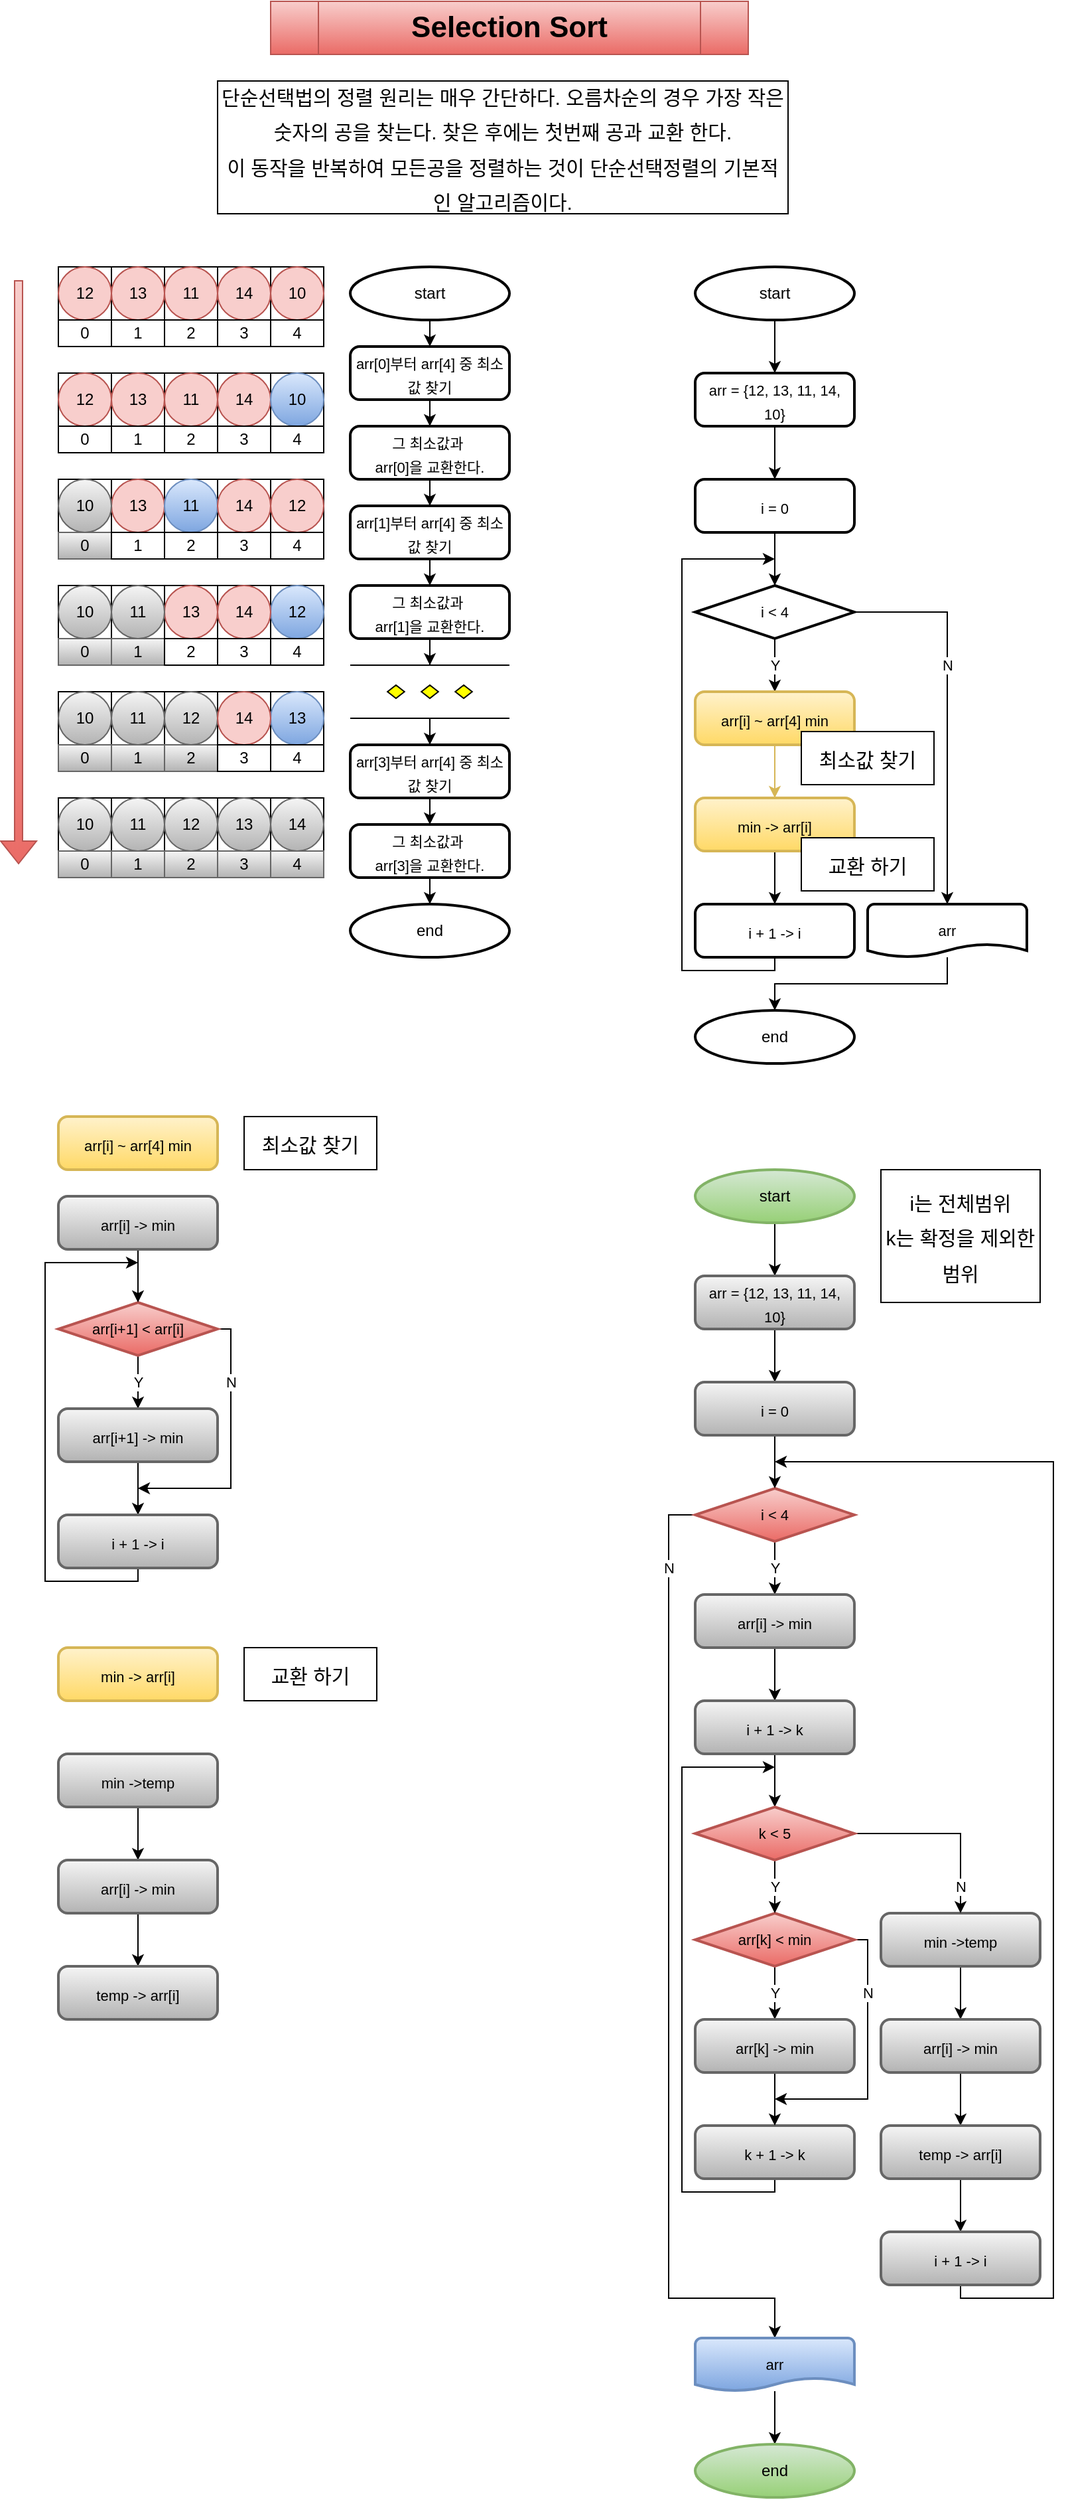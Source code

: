 <mxfile version="19.0.3" type="device"><diagram id="5dK4pqV3hrpkD6wa9sEh" name="Page-1"><mxGraphModel dx="2027" dy="1168" grid="1" gridSize="10" guides="1" tooltips="1" connect="1" arrows="1" fold="1" page="1" pageScale="1" pageWidth="850" pageHeight="1100" math="0" shadow="0"><root><mxCell id="0"/><mxCell id="1" parent="0"/><mxCell id="GIY2GeNThGHO_FAsVLrY-114" style="edgeStyle=orthogonalEdgeStyle;rounded=0;orthogonalLoop=1;jettySize=auto;html=1;entryX=0.5;entryY=0;entryDx=0;entryDy=0;fontSize=11;" edge="1" parent="1" source="GIY2GeNThGHO_FAsVLrY-1" target="GIY2GeNThGHO_FAsVLrY-98"><mxGeometry relative="1" as="geometry"/></mxCell><mxCell id="GIY2GeNThGHO_FAsVLrY-1" value="start" style="strokeWidth=2;html=1;shape=mxgraph.flowchart.start_1;whiteSpace=wrap;" vertex="1" parent="1"><mxGeometry x="300" y="240" width="120" height="40" as="geometry"/></mxCell><mxCell id="GIY2GeNThGHO_FAsVLrY-2" value="" style="rounded=0;whiteSpace=wrap;html=1;" vertex="1" parent="1"><mxGeometry x="80" y="240" width="40" height="40" as="geometry"/></mxCell><mxCell id="GIY2GeNThGHO_FAsVLrY-3" value="" style="rounded=0;whiteSpace=wrap;html=1;" vertex="1" parent="1"><mxGeometry x="120" y="240" width="40" height="40" as="geometry"/></mxCell><mxCell id="GIY2GeNThGHO_FAsVLrY-4" value="" style="rounded=0;whiteSpace=wrap;html=1;" vertex="1" parent="1"><mxGeometry x="160" y="240" width="40" height="40" as="geometry"/></mxCell><mxCell id="GIY2GeNThGHO_FAsVLrY-5" value="" style="rounded=0;whiteSpace=wrap;html=1;" vertex="1" parent="1"><mxGeometry x="200" y="240" width="40" height="40" as="geometry"/></mxCell><mxCell id="GIY2GeNThGHO_FAsVLrY-6" value="" style="rounded=0;whiteSpace=wrap;html=1;" vertex="1" parent="1"><mxGeometry x="240" y="240" width="40" height="40" as="geometry"/></mxCell><mxCell id="GIY2GeNThGHO_FAsVLrY-7" value="12" style="ellipse;whiteSpace=wrap;html=1;aspect=fixed;fillColor=#f8cecc;strokeColor=#b85450;" vertex="1" parent="1"><mxGeometry x="80" y="240" width="40" height="40" as="geometry"/></mxCell><mxCell id="GIY2GeNThGHO_FAsVLrY-8" value="13" style="ellipse;whiteSpace=wrap;html=1;aspect=fixed;fillColor=#f8cecc;strokeColor=#b85450;" vertex="1" parent="1"><mxGeometry x="120" y="240" width="40" height="40" as="geometry"/></mxCell><mxCell id="GIY2GeNThGHO_FAsVLrY-9" value="11" style="ellipse;whiteSpace=wrap;html=1;aspect=fixed;fillColor=#f8cecc;strokeColor=#b85450;" vertex="1" parent="1"><mxGeometry x="160" y="240" width="40" height="40" as="geometry"/></mxCell><mxCell id="GIY2GeNThGHO_FAsVLrY-10" value="14" style="ellipse;whiteSpace=wrap;html=1;aspect=fixed;fillColor=#f8cecc;strokeColor=#b85450;" vertex="1" parent="1"><mxGeometry x="200" y="240" width="40" height="40" as="geometry"/></mxCell><mxCell id="GIY2GeNThGHO_FAsVLrY-11" value="10" style="ellipse;whiteSpace=wrap;html=1;aspect=fixed;fillColor=#f8cecc;strokeColor=#b85450;" vertex="1" parent="1"><mxGeometry x="240" y="240" width="40" height="40" as="geometry"/></mxCell><mxCell id="GIY2GeNThGHO_FAsVLrY-12" value="0" style="rounded=0;whiteSpace=wrap;html=1;" vertex="1" parent="1"><mxGeometry x="80" y="280" width="40" height="20" as="geometry"/></mxCell><mxCell id="GIY2GeNThGHO_FAsVLrY-13" value="1" style="rounded=0;whiteSpace=wrap;html=1;" vertex="1" parent="1"><mxGeometry x="120" y="280" width="40" height="20" as="geometry"/></mxCell><mxCell id="GIY2GeNThGHO_FAsVLrY-14" value="2" style="rounded=0;whiteSpace=wrap;html=1;" vertex="1" parent="1"><mxGeometry x="160" y="280" width="40" height="20" as="geometry"/></mxCell><mxCell id="GIY2GeNThGHO_FAsVLrY-15" value="3" style="rounded=0;whiteSpace=wrap;html=1;" vertex="1" parent="1"><mxGeometry x="200" y="280" width="40" height="20" as="geometry"/></mxCell><mxCell id="GIY2GeNThGHO_FAsVLrY-16" value="4" style="rounded=0;whiteSpace=wrap;html=1;" vertex="1" parent="1"><mxGeometry x="240" y="280" width="40" height="20" as="geometry"/></mxCell><mxCell id="GIY2GeNThGHO_FAsVLrY-17" value="Selection Sort" style="shape=process;whiteSpace=wrap;html=1;backgroundOutline=1;fillColor=#f8cecc;gradientColor=#ea6b66;strokeColor=#b85450;fontSize=22;fontStyle=1" vertex="1" parent="1"><mxGeometry x="240" y="40" width="360" height="40" as="geometry"/></mxCell><mxCell id="GIY2GeNThGHO_FAsVLrY-18" value="&lt;font style=&quot;font-size: 15px;&quot;&gt;단순선택법의 정렬 원리는 매우 간단하다. 오름차순의 경우 가장 작은숫자의 공을 찾는다. 찾은 후에는 첫번째 공과 교환 한다.&lt;br&gt;이 동작을 반복하여 모든공을 정렬하는 것이 단순선택정렬의 기본적인 알고리즘이다.&lt;br&gt;&lt;/font&gt;" style="rounded=0;whiteSpace=wrap;html=1;fontSize=22;" vertex="1" parent="1"><mxGeometry x="200" y="100" width="430" height="100" as="geometry"/></mxCell><mxCell id="GIY2GeNThGHO_FAsVLrY-19" value="" style="rounded=0;whiteSpace=wrap;html=1;" vertex="1" parent="1"><mxGeometry x="80" y="320" width="40" height="40" as="geometry"/></mxCell><mxCell id="GIY2GeNThGHO_FAsVLrY-20" value="" style="rounded=0;whiteSpace=wrap;html=1;" vertex="1" parent="1"><mxGeometry x="120" y="320" width="40" height="40" as="geometry"/></mxCell><mxCell id="GIY2GeNThGHO_FAsVLrY-21" value="" style="rounded=0;whiteSpace=wrap;html=1;" vertex="1" parent="1"><mxGeometry x="160" y="320" width="40" height="40" as="geometry"/></mxCell><mxCell id="GIY2GeNThGHO_FAsVLrY-22" value="" style="rounded=0;whiteSpace=wrap;html=1;" vertex="1" parent="1"><mxGeometry x="200" y="320" width="40" height="40" as="geometry"/></mxCell><mxCell id="GIY2GeNThGHO_FAsVLrY-23" value="" style="rounded=0;whiteSpace=wrap;html=1;" vertex="1" parent="1"><mxGeometry x="240" y="320" width="40" height="40" as="geometry"/></mxCell><mxCell id="GIY2GeNThGHO_FAsVLrY-24" value="12" style="ellipse;whiteSpace=wrap;html=1;aspect=fixed;fillColor=#f8cecc;strokeColor=#b85450;" vertex="1" parent="1"><mxGeometry x="80" y="320" width="40" height="40" as="geometry"/></mxCell><mxCell id="GIY2GeNThGHO_FAsVLrY-25" value="13" style="ellipse;whiteSpace=wrap;html=1;aspect=fixed;fillColor=#f8cecc;strokeColor=#b85450;" vertex="1" parent="1"><mxGeometry x="120" y="320" width="40" height="40" as="geometry"/></mxCell><mxCell id="GIY2GeNThGHO_FAsVLrY-26" value="11" style="ellipse;whiteSpace=wrap;html=1;aspect=fixed;fillColor=#f8cecc;strokeColor=#b85450;" vertex="1" parent="1"><mxGeometry x="160" y="320" width="40" height="40" as="geometry"/></mxCell><mxCell id="GIY2GeNThGHO_FAsVLrY-27" value="14" style="ellipse;whiteSpace=wrap;html=1;aspect=fixed;fillColor=#f8cecc;strokeColor=#b85450;" vertex="1" parent="1"><mxGeometry x="200" y="320" width="40" height="40" as="geometry"/></mxCell><mxCell id="GIY2GeNThGHO_FAsVLrY-28" value="10" style="ellipse;whiteSpace=wrap;html=1;aspect=fixed;fillColor=#dae8fc;strokeColor=#6c8ebf;gradientColor=#7ea6e0;" vertex="1" parent="1"><mxGeometry x="240" y="320" width="40" height="40" as="geometry"/></mxCell><mxCell id="GIY2GeNThGHO_FAsVLrY-29" value="0" style="rounded=0;whiteSpace=wrap;html=1;" vertex="1" parent="1"><mxGeometry x="80" y="360" width="40" height="20" as="geometry"/></mxCell><mxCell id="GIY2GeNThGHO_FAsVLrY-30" value="1" style="rounded=0;whiteSpace=wrap;html=1;" vertex="1" parent="1"><mxGeometry x="120" y="360" width="40" height="20" as="geometry"/></mxCell><mxCell id="GIY2GeNThGHO_FAsVLrY-31" value="2" style="rounded=0;whiteSpace=wrap;html=1;" vertex="1" parent="1"><mxGeometry x="160" y="360" width="40" height="20" as="geometry"/></mxCell><mxCell id="GIY2GeNThGHO_FAsVLrY-32" value="3" style="rounded=0;whiteSpace=wrap;html=1;" vertex="1" parent="1"><mxGeometry x="200" y="360" width="40" height="20" as="geometry"/></mxCell><mxCell id="GIY2GeNThGHO_FAsVLrY-33" value="4" style="rounded=0;whiteSpace=wrap;html=1;" vertex="1" parent="1"><mxGeometry x="240" y="360" width="40" height="20" as="geometry"/></mxCell><mxCell id="GIY2GeNThGHO_FAsVLrY-34" value="" style="rounded=0;whiteSpace=wrap;html=1;" vertex="1" parent="1"><mxGeometry x="80" y="400" width="40" height="40" as="geometry"/></mxCell><mxCell id="GIY2GeNThGHO_FAsVLrY-35" value="" style="rounded=0;whiteSpace=wrap;html=1;" vertex="1" parent="1"><mxGeometry x="120" y="400" width="40" height="40" as="geometry"/></mxCell><mxCell id="GIY2GeNThGHO_FAsVLrY-36" value="" style="rounded=0;whiteSpace=wrap;html=1;" vertex="1" parent="1"><mxGeometry x="160" y="400" width="40" height="40" as="geometry"/></mxCell><mxCell id="GIY2GeNThGHO_FAsVLrY-37" value="" style="rounded=0;whiteSpace=wrap;html=1;" vertex="1" parent="1"><mxGeometry x="200" y="400" width="40" height="40" as="geometry"/></mxCell><mxCell id="GIY2GeNThGHO_FAsVLrY-38" value="" style="rounded=0;whiteSpace=wrap;html=1;" vertex="1" parent="1"><mxGeometry x="240" y="400" width="40" height="40" as="geometry"/></mxCell><mxCell id="GIY2GeNThGHO_FAsVLrY-39" value="12" style="ellipse;whiteSpace=wrap;html=1;aspect=fixed;fillColor=#f8cecc;strokeColor=#b85450;" vertex="1" parent="1"><mxGeometry x="240" y="400" width="40" height="40" as="geometry"/></mxCell><mxCell id="GIY2GeNThGHO_FAsVLrY-40" value="13" style="ellipse;whiteSpace=wrap;html=1;aspect=fixed;fillColor=#f8cecc;strokeColor=#b85450;" vertex="1" parent="1"><mxGeometry x="120" y="400" width="40" height="40" as="geometry"/></mxCell><mxCell id="GIY2GeNThGHO_FAsVLrY-41" value="11" style="ellipse;whiteSpace=wrap;html=1;aspect=fixed;fillColor=#dae8fc;strokeColor=#6c8ebf;gradientColor=#7ea6e0;" vertex="1" parent="1"><mxGeometry x="160" y="400" width="40" height="40" as="geometry"/></mxCell><mxCell id="GIY2GeNThGHO_FAsVLrY-42" value="14" style="ellipse;whiteSpace=wrap;html=1;aspect=fixed;fillColor=#f8cecc;strokeColor=#b85450;" vertex="1" parent="1"><mxGeometry x="200" y="400" width="40" height="40" as="geometry"/></mxCell><mxCell id="GIY2GeNThGHO_FAsVLrY-43" value="10" style="ellipse;whiteSpace=wrap;html=1;aspect=fixed;fillColor=#f5f5f5;strokeColor=#666666;gradientColor=#b3b3b3;" vertex="1" parent="1"><mxGeometry x="80" y="400" width="40" height="40" as="geometry"/></mxCell><mxCell id="GIY2GeNThGHO_FAsVLrY-44" value="0" style="rounded=0;whiteSpace=wrap;html=1;fillColor=#f5f5f5;gradientColor=#b3b3b3;strokeColor=#666666;" vertex="1" parent="1"><mxGeometry x="80" y="440" width="40" height="20" as="geometry"/></mxCell><mxCell id="GIY2GeNThGHO_FAsVLrY-45" value="1" style="rounded=0;whiteSpace=wrap;html=1;" vertex="1" parent="1"><mxGeometry x="120" y="440" width="40" height="20" as="geometry"/></mxCell><mxCell id="GIY2GeNThGHO_FAsVLrY-46" value="2" style="rounded=0;whiteSpace=wrap;html=1;" vertex="1" parent="1"><mxGeometry x="160" y="440" width="40" height="20" as="geometry"/></mxCell><mxCell id="GIY2GeNThGHO_FAsVLrY-47" value="3" style="rounded=0;whiteSpace=wrap;html=1;" vertex="1" parent="1"><mxGeometry x="200" y="440" width="40" height="20" as="geometry"/></mxCell><mxCell id="GIY2GeNThGHO_FAsVLrY-48" value="4" style="rounded=0;whiteSpace=wrap;html=1;" vertex="1" parent="1"><mxGeometry x="240" y="440" width="40" height="20" as="geometry"/></mxCell><mxCell id="GIY2GeNThGHO_FAsVLrY-49" value="" style="rounded=0;whiteSpace=wrap;html=1;" vertex="1" parent="1"><mxGeometry x="80" y="480" width="40" height="40" as="geometry"/></mxCell><mxCell id="GIY2GeNThGHO_FAsVLrY-50" value="" style="rounded=0;whiteSpace=wrap;html=1;" vertex="1" parent="1"><mxGeometry x="120" y="480" width="40" height="40" as="geometry"/></mxCell><mxCell id="GIY2GeNThGHO_FAsVLrY-51" value="" style="rounded=0;whiteSpace=wrap;html=1;" vertex="1" parent="1"><mxGeometry x="160" y="480" width="40" height="40" as="geometry"/></mxCell><mxCell id="GIY2GeNThGHO_FAsVLrY-52" value="" style="rounded=0;whiteSpace=wrap;html=1;" vertex="1" parent="1"><mxGeometry x="200" y="480" width="40" height="40" as="geometry"/></mxCell><mxCell id="GIY2GeNThGHO_FAsVLrY-53" value="" style="rounded=0;whiteSpace=wrap;html=1;" vertex="1" parent="1"><mxGeometry x="240" y="480" width="40" height="40" as="geometry"/></mxCell><mxCell id="GIY2GeNThGHO_FAsVLrY-54" value="12" style="ellipse;whiteSpace=wrap;html=1;aspect=fixed;fillColor=#dae8fc;strokeColor=#6c8ebf;gradientColor=#7ea6e0;" vertex="1" parent="1"><mxGeometry x="240" y="480" width="40" height="40" as="geometry"/></mxCell><mxCell id="GIY2GeNThGHO_FAsVLrY-55" value="13" style="ellipse;whiteSpace=wrap;html=1;aspect=fixed;fillColor=#f8cecc;strokeColor=#b85450;" vertex="1" parent="1"><mxGeometry x="160" y="480" width="40" height="40" as="geometry"/></mxCell><mxCell id="GIY2GeNThGHO_FAsVLrY-56" value="11" style="ellipse;whiteSpace=wrap;html=1;aspect=fixed;fillColor=#f5f5f5;strokeColor=#666666;gradientColor=#b3b3b3;" vertex="1" parent="1"><mxGeometry x="120" y="480" width="40" height="40" as="geometry"/></mxCell><mxCell id="GIY2GeNThGHO_FAsVLrY-57" value="14" style="ellipse;whiteSpace=wrap;html=1;aspect=fixed;fillColor=#f8cecc;strokeColor=#b85450;" vertex="1" parent="1"><mxGeometry x="200" y="480" width="40" height="40" as="geometry"/></mxCell><mxCell id="GIY2GeNThGHO_FAsVLrY-58" value="10" style="ellipse;whiteSpace=wrap;html=1;aspect=fixed;fillColor=#f5f5f5;strokeColor=#666666;gradientColor=#b3b3b3;" vertex="1" parent="1"><mxGeometry x="80" y="480" width="40" height="40" as="geometry"/></mxCell><mxCell id="GIY2GeNThGHO_FAsVLrY-59" value="0" style="rounded=0;whiteSpace=wrap;html=1;fillColor=#f5f5f5;gradientColor=#b3b3b3;strokeColor=#666666;" vertex="1" parent="1"><mxGeometry x="80" y="520" width="40" height="20" as="geometry"/></mxCell><mxCell id="GIY2GeNThGHO_FAsVLrY-60" value="1" style="rounded=0;whiteSpace=wrap;html=1;fillColor=#f5f5f5;gradientColor=#b3b3b3;strokeColor=#666666;" vertex="1" parent="1"><mxGeometry x="120" y="520" width="40" height="20" as="geometry"/></mxCell><mxCell id="GIY2GeNThGHO_FAsVLrY-61" value="2" style="rounded=0;whiteSpace=wrap;html=1;" vertex="1" parent="1"><mxGeometry x="160" y="520" width="40" height="20" as="geometry"/></mxCell><mxCell id="GIY2GeNThGHO_FAsVLrY-62" value="3" style="rounded=0;whiteSpace=wrap;html=1;" vertex="1" parent="1"><mxGeometry x="200" y="520" width="40" height="20" as="geometry"/></mxCell><mxCell id="GIY2GeNThGHO_FAsVLrY-63" value="4" style="rounded=0;whiteSpace=wrap;html=1;" vertex="1" parent="1"><mxGeometry x="240" y="520" width="40" height="20" as="geometry"/></mxCell><mxCell id="GIY2GeNThGHO_FAsVLrY-64" value="" style="rounded=0;whiteSpace=wrap;html=1;" vertex="1" parent="1"><mxGeometry x="80" y="560" width="40" height="40" as="geometry"/></mxCell><mxCell id="GIY2GeNThGHO_FAsVLrY-65" value="" style="rounded=0;whiteSpace=wrap;html=1;" vertex="1" parent="1"><mxGeometry x="120" y="560" width="40" height="40" as="geometry"/></mxCell><mxCell id="GIY2GeNThGHO_FAsVLrY-66" value="" style="rounded=0;whiteSpace=wrap;html=1;" vertex="1" parent="1"><mxGeometry x="160" y="560" width="40" height="40" as="geometry"/></mxCell><mxCell id="GIY2GeNThGHO_FAsVLrY-67" value="" style="rounded=0;whiteSpace=wrap;html=1;" vertex="1" parent="1"><mxGeometry x="200" y="560" width="40" height="40" as="geometry"/></mxCell><mxCell id="GIY2GeNThGHO_FAsVLrY-68" value="" style="rounded=0;whiteSpace=wrap;html=1;" vertex="1" parent="1"><mxGeometry x="240" y="560" width="40" height="40" as="geometry"/></mxCell><mxCell id="GIY2GeNThGHO_FAsVLrY-69" value="12" style="ellipse;whiteSpace=wrap;html=1;aspect=fixed;fillColor=#f5f5f5;strokeColor=#666666;gradientColor=#b3b3b3;" vertex="1" parent="1"><mxGeometry x="160" y="560" width="40" height="40" as="geometry"/></mxCell><mxCell id="GIY2GeNThGHO_FAsVLrY-70" value="13" style="ellipse;whiteSpace=wrap;html=1;aspect=fixed;fillColor=#dae8fc;strokeColor=#6c8ebf;gradientColor=#7ea6e0;" vertex="1" parent="1"><mxGeometry x="240" y="560" width="40" height="40" as="geometry"/></mxCell><mxCell id="GIY2GeNThGHO_FAsVLrY-71" value="11" style="ellipse;whiteSpace=wrap;html=1;aspect=fixed;fillColor=#f5f5f5;strokeColor=#666666;gradientColor=#b3b3b3;" vertex="1" parent="1"><mxGeometry x="120" y="560" width="40" height="40" as="geometry"/></mxCell><mxCell id="GIY2GeNThGHO_FAsVLrY-72" value="14" style="ellipse;whiteSpace=wrap;html=1;aspect=fixed;fillColor=#f8cecc;strokeColor=#b85450;" vertex="1" parent="1"><mxGeometry x="200" y="560" width="40" height="40" as="geometry"/></mxCell><mxCell id="GIY2GeNThGHO_FAsVLrY-73" value="10" style="ellipse;whiteSpace=wrap;html=1;aspect=fixed;fillColor=#f5f5f5;strokeColor=#666666;gradientColor=#b3b3b3;" vertex="1" parent="1"><mxGeometry x="80" y="560" width="40" height="40" as="geometry"/></mxCell><mxCell id="GIY2GeNThGHO_FAsVLrY-74" value="0" style="rounded=0;whiteSpace=wrap;html=1;fillColor=#f5f5f5;gradientColor=#b3b3b3;strokeColor=#666666;" vertex="1" parent="1"><mxGeometry x="80" y="600" width="40" height="20" as="geometry"/></mxCell><mxCell id="GIY2GeNThGHO_FAsVLrY-75" value="1" style="rounded=0;whiteSpace=wrap;html=1;fillColor=#f5f5f5;gradientColor=#b3b3b3;strokeColor=#666666;" vertex="1" parent="1"><mxGeometry x="120" y="600" width="40" height="20" as="geometry"/></mxCell><mxCell id="GIY2GeNThGHO_FAsVLrY-76" value="2" style="rounded=0;whiteSpace=wrap;html=1;fillColor=#f5f5f5;gradientColor=#b3b3b3;strokeColor=#666666;" vertex="1" parent="1"><mxGeometry x="160" y="600" width="40" height="20" as="geometry"/></mxCell><mxCell id="GIY2GeNThGHO_FAsVLrY-77" value="3" style="rounded=0;whiteSpace=wrap;html=1;" vertex="1" parent="1"><mxGeometry x="200" y="600" width="40" height="20" as="geometry"/></mxCell><mxCell id="GIY2GeNThGHO_FAsVLrY-78" value="4" style="rounded=0;whiteSpace=wrap;html=1;" vertex="1" parent="1"><mxGeometry x="240" y="600" width="40" height="20" as="geometry"/></mxCell><mxCell id="GIY2GeNThGHO_FAsVLrY-79" value="" style="rounded=0;whiteSpace=wrap;html=1;" vertex="1" parent="1"><mxGeometry x="80" y="640" width="40" height="40" as="geometry"/></mxCell><mxCell id="GIY2GeNThGHO_FAsVLrY-80" value="" style="rounded=0;whiteSpace=wrap;html=1;" vertex="1" parent="1"><mxGeometry x="120" y="640" width="40" height="40" as="geometry"/></mxCell><mxCell id="GIY2GeNThGHO_FAsVLrY-81" value="" style="rounded=0;whiteSpace=wrap;html=1;" vertex="1" parent="1"><mxGeometry x="160" y="640" width="40" height="40" as="geometry"/></mxCell><mxCell id="GIY2GeNThGHO_FAsVLrY-82" value="" style="rounded=0;whiteSpace=wrap;html=1;" vertex="1" parent="1"><mxGeometry x="200" y="640" width="40" height="40" as="geometry"/></mxCell><mxCell id="GIY2GeNThGHO_FAsVLrY-83" value="" style="rounded=0;whiteSpace=wrap;html=1;" vertex="1" parent="1"><mxGeometry x="240" y="640" width="40" height="40" as="geometry"/></mxCell><mxCell id="GIY2GeNThGHO_FAsVLrY-84" value="12" style="ellipse;whiteSpace=wrap;html=1;aspect=fixed;fillColor=#f5f5f5;strokeColor=#666666;gradientColor=#b3b3b3;" vertex="1" parent="1"><mxGeometry x="160" y="640" width="40" height="40" as="geometry"/></mxCell><mxCell id="GIY2GeNThGHO_FAsVLrY-85" value="13" style="ellipse;whiteSpace=wrap;html=1;aspect=fixed;fillColor=#f5f5f5;strokeColor=#666666;gradientColor=#b3b3b3;" vertex="1" parent="1"><mxGeometry x="200" y="640" width="40" height="40" as="geometry"/></mxCell><mxCell id="GIY2GeNThGHO_FAsVLrY-86" value="11" style="ellipse;whiteSpace=wrap;html=1;aspect=fixed;fillColor=#f5f5f5;strokeColor=#666666;gradientColor=#b3b3b3;" vertex="1" parent="1"><mxGeometry x="120" y="640" width="40" height="40" as="geometry"/></mxCell><mxCell id="GIY2GeNThGHO_FAsVLrY-87" value="14" style="ellipse;whiteSpace=wrap;html=1;aspect=fixed;fillColor=#f5f5f5;strokeColor=#666666;gradientColor=#b3b3b3;" vertex="1" parent="1"><mxGeometry x="240" y="640" width="40" height="40" as="geometry"/></mxCell><mxCell id="GIY2GeNThGHO_FAsVLrY-88" value="10" style="ellipse;whiteSpace=wrap;html=1;aspect=fixed;fillColor=#f5f5f5;strokeColor=#666666;gradientColor=#b3b3b3;" vertex="1" parent="1"><mxGeometry x="80" y="640" width="40" height="40" as="geometry"/></mxCell><mxCell id="GIY2GeNThGHO_FAsVLrY-89" value="0" style="rounded=0;whiteSpace=wrap;html=1;fillColor=#f5f5f5;gradientColor=#b3b3b3;strokeColor=#666666;" vertex="1" parent="1"><mxGeometry x="80" y="680" width="40" height="20" as="geometry"/></mxCell><mxCell id="GIY2GeNThGHO_FAsVLrY-90" value="1" style="rounded=0;whiteSpace=wrap;html=1;fillColor=#f5f5f5;gradientColor=#b3b3b3;strokeColor=#666666;" vertex="1" parent="1"><mxGeometry x="120" y="680" width="40" height="20" as="geometry"/></mxCell><mxCell id="GIY2GeNThGHO_FAsVLrY-91" value="2" style="rounded=0;whiteSpace=wrap;html=1;fillColor=#f5f5f5;gradientColor=#b3b3b3;strokeColor=#666666;" vertex="1" parent="1"><mxGeometry x="160" y="680" width="40" height="20" as="geometry"/></mxCell><mxCell id="GIY2GeNThGHO_FAsVLrY-92" value="3" style="rounded=0;whiteSpace=wrap;html=1;fillColor=#f5f5f5;gradientColor=#b3b3b3;strokeColor=#666666;" vertex="1" parent="1"><mxGeometry x="200" y="680" width="40" height="20" as="geometry"/></mxCell><mxCell id="GIY2GeNThGHO_FAsVLrY-93" value="4" style="rounded=0;whiteSpace=wrap;html=1;fillColor=#f5f5f5;gradientColor=#b3b3b3;strokeColor=#666666;" vertex="1" parent="1"><mxGeometry x="240" y="680" width="40" height="20" as="geometry"/></mxCell><mxCell id="GIY2GeNThGHO_FAsVLrY-95" value="" style="shape=flexArrow;endArrow=classic;html=1;rounded=0;fontSize=15;width=6;endSize=5.33;fillColor=#f8cecc;gradientColor=#ea6b66;strokeColor=#b85450;" edge="1" parent="1"><mxGeometry width="50" height="50" relative="1" as="geometry"><mxPoint x="50" y="250" as="sourcePoint"/><mxPoint x="50" y="690" as="targetPoint"/></mxGeometry></mxCell><mxCell id="GIY2GeNThGHO_FAsVLrY-104" style="edgeStyle=orthogonalEdgeStyle;rounded=0;orthogonalLoop=1;jettySize=auto;html=1;fontSize=11;" edge="1" parent="1" source="GIY2GeNThGHO_FAsVLrY-98" target="GIY2GeNThGHO_FAsVLrY-99"><mxGeometry relative="1" as="geometry"/></mxCell><mxCell id="GIY2GeNThGHO_FAsVLrY-98" value="&lt;font style=&quot;font-size: 11px;&quot;&gt;arr[0]부터 arr[4] 중 최소값 찾기&lt;/font&gt;" style="rounded=1;whiteSpace=wrap;html=1;absoluteArcSize=1;arcSize=14;strokeWidth=2;fontSize=15;" vertex="1" parent="1"><mxGeometry x="300" y="300" width="120" height="40" as="geometry"/></mxCell><mxCell id="GIY2GeNThGHO_FAsVLrY-105" style="edgeStyle=orthogonalEdgeStyle;rounded=0;orthogonalLoop=1;jettySize=auto;html=1;entryX=0.5;entryY=0;entryDx=0;entryDy=0;fontSize=11;" edge="1" parent="1" source="GIY2GeNThGHO_FAsVLrY-99" target="GIY2GeNThGHO_FAsVLrY-101"><mxGeometry relative="1" as="geometry"/></mxCell><mxCell id="GIY2GeNThGHO_FAsVLrY-99" value="&lt;font style=&quot;font-size: 11px;&quot;&gt;그 최소값과&amp;nbsp;&lt;br&gt;arr[0]을 교환한다.&lt;br&gt;&lt;/font&gt;" style="rounded=1;whiteSpace=wrap;html=1;absoluteArcSize=1;arcSize=14;strokeWidth=2;fontSize=15;" vertex="1" parent="1"><mxGeometry x="300" y="360" width="120" height="40" as="geometry"/></mxCell><mxCell id="GIY2GeNThGHO_FAsVLrY-106" style="edgeStyle=orthogonalEdgeStyle;rounded=0;orthogonalLoop=1;jettySize=auto;html=1;entryX=0.5;entryY=0;entryDx=0;entryDy=0;fontSize=11;" edge="1" parent="1" source="GIY2GeNThGHO_FAsVLrY-101" target="GIY2GeNThGHO_FAsVLrY-102"><mxGeometry relative="1" as="geometry"/></mxCell><mxCell id="GIY2GeNThGHO_FAsVLrY-101" value="&lt;font style=&quot;font-size: 11px;&quot;&gt;arr[1]부터 arr[4] 중 최소값 찾기&lt;/font&gt;" style="rounded=1;whiteSpace=wrap;html=1;absoluteArcSize=1;arcSize=14;strokeWidth=2;fontSize=15;" vertex="1" parent="1"><mxGeometry x="300" y="420" width="120" height="40" as="geometry"/></mxCell><mxCell id="GIY2GeNThGHO_FAsVLrY-107" style="edgeStyle=orthogonalEdgeStyle;rounded=0;orthogonalLoop=1;jettySize=auto;html=1;entryX=0.5;entryY=0;entryDx=0;entryDy=0;entryPerimeter=0;fontSize=11;" edge="1" parent="1" source="GIY2GeNThGHO_FAsVLrY-102" target="GIY2GeNThGHO_FAsVLrY-103"><mxGeometry relative="1" as="geometry"/></mxCell><mxCell id="GIY2GeNThGHO_FAsVLrY-102" value="&lt;font style=&quot;font-size: 11px;&quot;&gt;그 최소값과&amp;nbsp;&lt;br&gt;arr[1]을 교환한다.&lt;br&gt;&lt;/font&gt;" style="rounded=1;whiteSpace=wrap;html=1;absoluteArcSize=1;arcSize=14;strokeWidth=2;fontSize=15;" vertex="1" parent="1"><mxGeometry x="300" y="480" width="120" height="40" as="geometry"/></mxCell><mxCell id="GIY2GeNThGHO_FAsVLrY-112" style="edgeStyle=orthogonalEdgeStyle;rounded=0;orthogonalLoop=1;jettySize=auto;html=1;fontSize=11;" edge="1" parent="1" source="GIY2GeNThGHO_FAsVLrY-103" target="GIY2GeNThGHO_FAsVLrY-111"><mxGeometry relative="1" as="geometry"/></mxCell><mxCell id="GIY2GeNThGHO_FAsVLrY-103" value="" style="verticalLabelPosition=bottom;verticalAlign=top;html=1;shape=mxgraph.flowchart.parallel_mode;pointerEvents=1;fontSize=11;" vertex="1" parent="1"><mxGeometry x="300" y="540" width="120" height="40" as="geometry"/></mxCell><mxCell id="GIY2GeNThGHO_FAsVLrY-118" style="edgeStyle=orthogonalEdgeStyle;rounded=0;orthogonalLoop=1;jettySize=auto;html=1;entryX=0.5;entryY=0;entryDx=0;entryDy=0;entryPerimeter=0;fontSize=11;" edge="1" parent="1" source="GIY2GeNThGHO_FAsVLrY-110" target="GIY2GeNThGHO_FAsVLrY-116"><mxGeometry relative="1" as="geometry"/></mxCell><mxCell id="GIY2GeNThGHO_FAsVLrY-110" value="&lt;font style=&quot;font-size: 11px;&quot;&gt;그 최소값과&amp;nbsp;&lt;br&gt;arr[3]을 교환한다.&lt;br&gt;&lt;/font&gt;" style="rounded=1;whiteSpace=wrap;html=1;absoluteArcSize=1;arcSize=14;strokeWidth=2;fontSize=15;" vertex="1" parent="1"><mxGeometry x="300" y="660" width="120" height="40" as="geometry"/></mxCell><mxCell id="GIY2GeNThGHO_FAsVLrY-113" style="edgeStyle=orthogonalEdgeStyle;rounded=0;orthogonalLoop=1;jettySize=auto;html=1;entryX=0.5;entryY=0;entryDx=0;entryDy=0;fontSize=11;" edge="1" parent="1" source="GIY2GeNThGHO_FAsVLrY-111" target="GIY2GeNThGHO_FAsVLrY-110"><mxGeometry relative="1" as="geometry"/></mxCell><mxCell id="GIY2GeNThGHO_FAsVLrY-111" value="&lt;font style=&quot;font-size: 11px;&quot;&gt;arr[3]부터 arr[4] 중 최소값 찾기&lt;/font&gt;" style="rounded=1;whiteSpace=wrap;html=1;absoluteArcSize=1;arcSize=14;strokeWidth=2;fontSize=15;" vertex="1" parent="1"><mxGeometry x="300" y="600" width="120" height="40" as="geometry"/></mxCell><mxCell id="GIY2GeNThGHO_FAsVLrY-116" value="end" style="strokeWidth=2;html=1;shape=mxgraph.flowchart.start_1;whiteSpace=wrap;" vertex="1" parent="1"><mxGeometry x="300" y="720" width="120" height="40" as="geometry"/></mxCell><mxCell id="GIY2GeNThGHO_FAsVLrY-137" style="edgeStyle=orthogonalEdgeStyle;rounded=0;orthogonalLoop=1;jettySize=auto;html=1;entryX=0.5;entryY=0;entryDx=0;entryDy=0;fontSize=11;" edge="1" parent="1" source="GIY2GeNThGHO_FAsVLrY-119" target="GIY2GeNThGHO_FAsVLrY-120"><mxGeometry relative="1" as="geometry"/></mxCell><mxCell id="GIY2GeNThGHO_FAsVLrY-119" value="start" style="strokeWidth=2;html=1;shape=mxgraph.flowchart.start_1;whiteSpace=wrap;" vertex="1" parent="1"><mxGeometry x="560" y="240" width="120" height="40" as="geometry"/></mxCell><mxCell id="GIY2GeNThGHO_FAsVLrY-138" style="edgeStyle=orthogonalEdgeStyle;rounded=0;orthogonalLoop=1;jettySize=auto;html=1;entryX=0.5;entryY=0;entryDx=0;entryDy=0;fontSize=11;" edge="1" parent="1" source="GIY2GeNThGHO_FAsVLrY-120" target="GIY2GeNThGHO_FAsVLrY-122"><mxGeometry relative="1" as="geometry"/></mxCell><mxCell id="GIY2GeNThGHO_FAsVLrY-120" value="&lt;font style=&quot;font-size: 11px;&quot;&gt;arr = {12, 13, 11, 14, 10}&lt;/font&gt;" style="rounded=1;whiteSpace=wrap;html=1;absoluteArcSize=1;arcSize=14;strokeWidth=2;fontSize=15;" vertex="1" parent="1"><mxGeometry x="560" y="320" width="120" height="40" as="geometry"/></mxCell><mxCell id="GIY2GeNThGHO_FAsVLrY-125" value="Y" style="edgeStyle=orthogonalEdgeStyle;rounded=0;orthogonalLoop=1;jettySize=auto;html=1;entryX=0.5;entryY=0;entryDx=0;entryDy=0;fontSize=11;" edge="1" parent="1" source="GIY2GeNThGHO_FAsVLrY-121" target="GIY2GeNThGHO_FAsVLrY-123"><mxGeometry relative="1" as="geometry"/></mxCell><mxCell id="GIY2GeNThGHO_FAsVLrY-131" value="N" style="edgeStyle=orthogonalEdgeStyle;rounded=0;orthogonalLoop=1;jettySize=auto;html=1;entryX=0.5;entryY=0;entryDx=0;entryDy=0;entryPerimeter=0;fontSize=11;" edge="1" parent="1" source="GIY2GeNThGHO_FAsVLrY-121" target="GIY2GeNThGHO_FAsVLrY-130"><mxGeometry x="-0.241" relative="1" as="geometry"><Array as="points"><mxPoint x="750" y="500"/></Array><mxPoint as="offset"/></mxGeometry></mxCell><mxCell id="GIY2GeNThGHO_FAsVLrY-121" value="i &amp;lt; 4" style="strokeWidth=2;html=1;shape=mxgraph.flowchart.decision;whiteSpace=wrap;fontSize=11;" vertex="1" parent="1"><mxGeometry x="560" y="480" width="120" height="40" as="geometry"/></mxCell><mxCell id="GIY2GeNThGHO_FAsVLrY-128" style="edgeStyle=orthogonalEdgeStyle;rounded=0;orthogonalLoop=1;jettySize=auto;html=1;entryX=0.5;entryY=0;entryDx=0;entryDy=0;entryPerimeter=0;fontSize=11;" edge="1" parent="1" source="GIY2GeNThGHO_FAsVLrY-122" target="GIY2GeNThGHO_FAsVLrY-121"><mxGeometry relative="1" as="geometry"/></mxCell><mxCell id="GIY2GeNThGHO_FAsVLrY-122" value="&lt;font style=&quot;font-size: 11px;&quot;&gt;i = 0&lt;/font&gt;" style="rounded=1;whiteSpace=wrap;html=1;absoluteArcSize=1;arcSize=14;strokeWidth=2;fontSize=15;" vertex="1" parent="1"><mxGeometry x="560" y="400" width="120" height="40" as="geometry"/></mxCell><mxCell id="GIY2GeNThGHO_FAsVLrY-126" style="edgeStyle=orthogonalEdgeStyle;rounded=0;orthogonalLoop=1;jettySize=auto;html=1;entryX=0.5;entryY=0;entryDx=0;entryDy=0;fontSize=11;fillColor=#fff2cc;gradientColor=#ffd966;strokeColor=#d6b656;" edge="1" parent="1" source="GIY2GeNThGHO_FAsVLrY-123" target="GIY2GeNThGHO_FAsVLrY-124"><mxGeometry relative="1" as="geometry"/></mxCell><mxCell id="GIY2GeNThGHO_FAsVLrY-123" value="&lt;font style=&quot;font-size: 11px;&quot;&gt;arr[i] ~ arr[4] min&lt;/font&gt;" style="rounded=1;whiteSpace=wrap;html=1;absoluteArcSize=1;arcSize=14;strokeWidth=2;fontSize=15;fillColor=#fff2cc;gradientColor=#ffd966;strokeColor=#d6b656;" vertex="1" parent="1"><mxGeometry x="560" y="560" width="120" height="40" as="geometry"/></mxCell><mxCell id="GIY2GeNThGHO_FAsVLrY-133" style="edgeStyle=orthogonalEdgeStyle;rounded=0;orthogonalLoop=1;jettySize=auto;html=1;entryX=0.5;entryY=0;entryDx=0;entryDy=0;fontSize=11;" edge="1" parent="1" source="GIY2GeNThGHO_FAsVLrY-124" target="GIY2GeNThGHO_FAsVLrY-132"><mxGeometry relative="1" as="geometry"/></mxCell><mxCell id="GIY2GeNThGHO_FAsVLrY-124" value="&lt;font style=&quot;font-size: 11px;&quot;&gt;min -&amp;gt; arr[i]&lt;/font&gt;" style="rounded=1;whiteSpace=wrap;html=1;absoluteArcSize=1;arcSize=14;strokeWidth=2;fontSize=15;fillColor=#fff2cc;gradientColor=#ffd966;strokeColor=#d6b656;" vertex="1" parent="1"><mxGeometry x="560" y="640" width="120" height="40" as="geometry"/></mxCell><mxCell id="GIY2GeNThGHO_FAsVLrY-136" style="edgeStyle=orthogonalEdgeStyle;rounded=0;orthogonalLoop=1;jettySize=auto;html=1;entryX=0.5;entryY=0;entryDx=0;entryDy=0;entryPerimeter=0;fontSize=11;" edge="1" parent="1" source="GIY2GeNThGHO_FAsVLrY-130" target="GIY2GeNThGHO_FAsVLrY-135"><mxGeometry relative="1" as="geometry"><Array as="points"><mxPoint x="750" y="780"/><mxPoint x="620" y="780"/></Array></mxGeometry></mxCell><mxCell id="GIY2GeNThGHO_FAsVLrY-130" value="arr" style="strokeWidth=2;html=1;shape=mxgraph.flowchart.document2;whiteSpace=wrap;size=0.25;fontSize=11;" vertex="1" parent="1"><mxGeometry x="690" y="720" width="120" height="40" as="geometry"/></mxCell><mxCell id="GIY2GeNThGHO_FAsVLrY-134" style="edgeStyle=orthogonalEdgeStyle;rounded=0;orthogonalLoop=1;jettySize=auto;html=1;fontSize=11;exitX=0.5;exitY=1;exitDx=0;exitDy=0;" edge="1" parent="1" source="GIY2GeNThGHO_FAsVLrY-132"><mxGeometry relative="1" as="geometry"><mxPoint x="620" y="460" as="targetPoint"/><Array as="points"><mxPoint x="620" y="770"/><mxPoint x="550" y="770"/><mxPoint x="550" y="460"/></Array></mxGeometry></mxCell><mxCell id="GIY2GeNThGHO_FAsVLrY-132" value="&lt;font style=&quot;font-size: 11px;&quot;&gt;i + 1 -&amp;gt; i&lt;/font&gt;" style="rounded=1;whiteSpace=wrap;html=1;absoluteArcSize=1;arcSize=14;strokeWidth=2;fontSize=15;" vertex="1" parent="1"><mxGeometry x="560" y="720" width="120" height="40" as="geometry"/></mxCell><mxCell id="GIY2GeNThGHO_FAsVLrY-135" value="end" style="strokeWidth=2;html=1;shape=mxgraph.flowchart.start_1;whiteSpace=wrap;" vertex="1" parent="1"><mxGeometry x="560" y="800" width="120" height="40" as="geometry"/></mxCell><mxCell id="GIY2GeNThGHO_FAsVLrY-139" value="&lt;font style=&quot;font-size: 11px;&quot;&gt;arr[i] ~ arr[4] min&lt;/font&gt;" style="rounded=1;whiteSpace=wrap;html=1;absoluteArcSize=1;arcSize=14;strokeWidth=2;fontSize=15;fillColor=#fff2cc;gradientColor=#ffd966;strokeColor=#d6b656;" vertex="1" parent="1"><mxGeometry x="80" y="880" width="120" height="40" as="geometry"/></mxCell><mxCell id="GIY2GeNThGHO_FAsVLrY-140" value="&lt;font style=&quot;font-size: 15px;&quot;&gt;최소값 찾기&lt;br&gt;&lt;/font&gt;" style="rounded=0;whiteSpace=wrap;html=1;fontSize=22;" vertex="1" parent="1"><mxGeometry x="220" y="880" width="100" height="40" as="geometry"/></mxCell><mxCell id="GIY2GeNThGHO_FAsVLrY-141" value="&lt;font style=&quot;font-size: 15px;&quot;&gt;최소값 찾기&lt;br&gt;&lt;/font&gt;" style="rounded=0;whiteSpace=wrap;html=1;fontSize=22;" vertex="1" parent="1"><mxGeometry x="640" y="590" width="100" height="40" as="geometry"/></mxCell><mxCell id="GIY2GeNThGHO_FAsVLrY-148" value="Y" style="edgeStyle=orthogonalEdgeStyle;rounded=0;orthogonalLoop=1;jettySize=auto;html=1;entryX=0.5;entryY=0;entryDx=0;entryDy=0;fontSize=11;" edge="1" parent="1" source="GIY2GeNThGHO_FAsVLrY-145" target="GIY2GeNThGHO_FAsVLrY-147"><mxGeometry relative="1" as="geometry"/></mxCell><mxCell id="GIY2GeNThGHO_FAsVLrY-157" value="N" style="edgeStyle=orthogonalEdgeStyle;rounded=0;orthogonalLoop=1;jettySize=auto;html=1;fontSize=11;" edge="1" parent="1" source="GIY2GeNThGHO_FAsVLrY-145"><mxGeometry x="-0.5" relative="1" as="geometry"><mxPoint x="140" y="1160.0" as="targetPoint"/><Array as="points"><mxPoint x="210" y="1040"/><mxPoint x="210" y="1160"/></Array><mxPoint as="offset"/></mxGeometry></mxCell><mxCell id="GIY2GeNThGHO_FAsVLrY-145" value="&lt;span style=&quot;&quot;&gt;arr[i+1] &amp;lt; arr[i]&lt;/span&gt;" style="strokeWidth=2;html=1;shape=mxgraph.flowchart.decision;whiteSpace=wrap;fontSize=11;fillColor=#f8cecc;gradientColor=#ea6b66;strokeColor=#b85450;" vertex="1" parent="1"><mxGeometry x="80" y="1020" width="120" height="40" as="geometry"/></mxCell><mxCell id="GIY2GeNThGHO_FAsVLrY-152" value="" style="edgeStyle=orthogonalEdgeStyle;rounded=0;orthogonalLoop=1;jettySize=auto;html=1;fontSize=11;" edge="1" parent="1" source="GIY2GeNThGHO_FAsVLrY-147" target="GIY2GeNThGHO_FAsVLrY-151"><mxGeometry relative="1" as="geometry"/></mxCell><mxCell id="GIY2GeNThGHO_FAsVLrY-147" value="&lt;font style=&quot;font-size: 11px;&quot;&gt;arr[i+1] -&amp;gt; min&lt;/font&gt;" style="rounded=1;whiteSpace=wrap;html=1;absoluteArcSize=1;arcSize=14;strokeWidth=2;fontSize=15;fillColor=#f5f5f5;gradientColor=#b3b3b3;strokeColor=#666666;" vertex="1" parent="1"><mxGeometry x="80" y="1100" width="120" height="40" as="geometry"/></mxCell><mxCell id="GIY2GeNThGHO_FAsVLrY-156" style="edgeStyle=orthogonalEdgeStyle;rounded=0;orthogonalLoop=1;jettySize=auto;html=1;fontSize=11;" edge="1" parent="1" source="GIY2GeNThGHO_FAsVLrY-151"><mxGeometry relative="1" as="geometry"><mxPoint x="140" y="990" as="targetPoint"/><Array as="points"><mxPoint x="140" y="1230"/><mxPoint x="70" y="1230"/><mxPoint x="70" y="990"/></Array></mxGeometry></mxCell><mxCell id="GIY2GeNThGHO_FAsVLrY-151" value="&lt;font style=&quot;font-size: 11px;&quot;&gt;i + 1 -&amp;gt; i&lt;/font&gt;" style="rounded=1;whiteSpace=wrap;html=1;absoluteArcSize=1;arcSize=14;strokeWidth=2;fontSize=15;fillColor=#f5f5f5;gradientColor=#b3b3b3;strokeColor=#666666;" vertex="1" parent="1"><mxGeometry x="80" y="1180" width="120" height="40" as="geometry"/></mxCell><mxCell id="GIY2GeNThGHO_FAsVLrY-155" style="edgeStyle=orthogonalEdgeStyle;rounded=0;orthogonalLoop=1;jettySize=auto;html=1;entryX=0.5;entryY=0;entryDx=0;entryDy=0;entryPerimeter=0;fontSize=11;" edge="1" parent="1" source="GIY2GeNThGHO_FAsVLrY-154"><mxGeometry relative="1" as="geometry"><mxPoint x="140" y="1020" as="targetPoint"/></mxGeometry></mxCell><mxCell id="GIY2GeNThGHO_FAsVLrY-154" value="&lt;font style=&quot;font-size: 11px;&quot;&gt;arr[i] -&amp;gt; min&lt;/font&gt;" style="rounded=1;whiteSpace=wrap;html=1;absoluteArcSize=1;arcSize=14;strokeWidth=2;fontSize=15;fillColor=#f5f5f5;gradientColor=#b3b3b3;strokeColor=#666666;" vertex="1" parent="1"><mxGeometry x="80" y="940" width="120" height="40" as="geometry"/></mxCell><mxCell id="GIY2GeNThGHO_FAsVLrY-164" style="edgeStyle=orthogonalEdgeStyle;rounded=0;orthogonalLoop=1;jettySize=auto;html=1;entryX=0.5;entryY=0;entryDx=0;entryDy=0;fontSize=11;" edge="1" source="GIY2GeNThGHO_FAsVLrY-165" target="GIY2GeNThGHO_FAsVLrY-167" parent="1"><mxGeometry relative="1" as="geometry"/></mxCell><mxCell id="GIY2GeNThGHO_FAsVLrY-165" value="start" style="strokeWidth=2;html=1;shape=mxgraph.flowchart.start_1;whiteSpace=wrap;fillColor=#d5e8d4;gradientColor=#97d077;strokeColor=#82b366;" vertex="1" parent="1"><mxGeometry x="560" y="920" width="120" height="40" as="geometry"/></mxCell><mxCell id="GIY2GeNThGHO_FAsVLrY-166" style="edgeStyle=orthogonalEdgeStyle;rounded=0;orthogonalLoop=1;jettySize=auto;html=1;entryX=0.5;entryY=0;entryDx=0;entryDy=0;fontSize=11;" edge="1" source="GIY2GeNThGHO_FAsVLrY-167" target="GIY2GeNThGHO_FAsVLrY-172" parent="1"><mxGeometry relative="1" as="geometry"/></mxCell><mxCell id="GIY2GeNThGHO_FAsVLrY-167" value="&lt;font style=&quot;font-size: 11px;&quot;&gt;arr = {12, 13, 11, 14, 10}&lt;/font&gt;" style="rounded=1;whiteSpace=wrap;html=1;absoluteArcSize=1;arcSize=14;strokeWidth=2;fontSize=15;fillColor=#f5f5f5;gradientColor=#b3b3b3;strokeColor=#666666;" vertex="1" parent="1"><mxGeometry x="560" y="1000" width="120" height="40" as="geometry"/></mxCell><mxCell id="GIY2GeNThGHO_FAsVLrY-188" value="Y" style="edgeStyle=orthogonalEdgeStyle;rounded=0;orthogonalLoop=1;jettySize=auto;html=1;entryX=0.5;entryY=0;entryDx=0;entryDy=0;fontSize=11;" edge="1" parent="1" source="GIY2GeNThGHO_FAsVLrY-170" target="GIY2GeNThGHO_FAsVLrY-187"><mxGeometry relative="1" as="geometry"/></mxCell><mxCell id="GIY2GeNThGHO_FAsVLrY-220" value="N" style="edgeStyle=orthogonalEdgeStyle;rounded=0;orthogonalLoop=1;jettySize=auto;html=1;entryX=0.5;entryY=0;entryDx=0;entryDy=0;entryPerimeter=0;fontSize=11;" edge="1" parent="1" source="GIY2GeNThGHO_FAsVLrY-170" target="GIY2GeNThGHO_FAsVLrY-178"><mxGeometry x="-0.833" relative="1" as="geometry"><Array as="points"><mxPoint x="540" y="1180"/><mxPoint x="540" y="1770"/><mxPoint x="620" y="1770"/></Array><mxPoint as="offset"/></mxGeometry></mxCell><mxCell id="GIY2GeNThGHO_FAsVLrY-170" value="i &amp;lt; 4" style="strokeWidth=2;html=1;shape=mxgraph.flowchart.decision;whiteSpace=wrap;fontSize=11;fillColor=#f8cecc;gradientColor=#ea6b66;strokeColor=#b85450;" vertex="1" parent="1"><mxGeometry x="560" y="1160" width="120" height="40" as="geometry"/></mxCell><mxCell id="GIY2GeNThGHO_FAsVLrY-171" style="edgeStyle=orthogonalEdgeStyle;rounded=0;orthogonalLoop=1;jettySize=auto;html=1;entryX=0.5;entryY=0;entryDx=0;entryDy=0;entryPerimeter=0;fontSize=11;" edge="1" source="GIY2GeNThGHO_FAsVLrY-172" target="GIY2GeNThGHO_FAsVLrY-170" parent="1"><mxGeometry relative="1" as="geometry"/></mxCell><mxCell id="GIY2GeNThGHO_FAsVLrY-172" value="&lt;font style=&quot;font-size: 11px;&quot;&gt;i = 0&lt;/font&gt;" style="rounded=1;whiteSpace=wrap;html=1;absoluteArcSize=1;arcSize=14;strokeWidth=2;fontSize=15;fillColor=#f5f5f5;gradientColor=#b3b3b3;strokeColor=#666666;" vertex="1" parent="1"><mxGeometry x="560" y="1080" width="120" height="40" as="geometry"/></mxCell><mxCell id="GIY2GeNThGHO_FAsVLrY-221" style="edgeStyle=orthogonalEdgeStyle;rounded=0;orthogonalLoop=1;jettySize=auto;html=1;entryX=0.5;entryY=0;entryDx=0;entryDy=0;entryPerimeter=0;fontSize=11;" edge="1" parent="1" source="GIY2GeNThGHO_FAsVLrY-178" target="GIY2GeNThGHO_FAsVLrY-181"><mxGeometry relative="1" as="geometry"/></mxCell><mxCell id="GIY2GeNThGHO_FAsVLrY-178" value="arr" style="strokeWidth=2;html=1;shape=mxgraph.flowchart.document2;whiteSpace=wrap;size=0.25;fontSize=11;fillColor=#dae8fc;gradientColor=#7ea6e0;strokeColor=#6c8ebf;" vertex="1" parent="1"><mxGeometry x="560" y="1800" width="120" height="40" as="geometry"/></mxCell><mxCell id="GIY2GeNThGHO_FAsVLrY-219" style="edgeStyle=orthogonalEdgeStyle;rounded=0;orthogonalLoop=1;jettySize=auto;html=1;fontSize=11;" edge="1" parent="1" source="GIY2GeNThGHO_FAsVLrY-180"><mxGeometry relative="1" as="geometry"><mxPoint x="620" y="1370" as="targetPoint"/><Array as="points"><mxPoint x="620" y="1690"/><mxPoint x="550" y="1690"/><mxPoint x="550" y="1370"/></Array></mxGeometry></mxCell><mxCell id="GIY2GeNThGHO_FAsVLrY-180" value="&lt;font style=&quot;font-size: 11px;&quot;&gt;k + 1 -&amp;gt; k&lt;/font&gt;" style="rounded=1;whiteSpace=wrap;html=1;absoluteArcSize=1;arcSize=14;strokeWidth=2;fontSize=15;fillColor=#f5f5f5;gradientColor=#b3b3b3;strokeColor=#666666;" vertex="1" parent="1"><mxGeometry x="560" y="1640" width="120" height="40" as="geometry"/></mxCell><mxCell id="GIY2GeNThGHO_FAsVLrY-181" value="end" style="strokeWidth=2;html=1;shape=mxgraph.flowchart.start_1;whiteSpace=wrap;fillColor=#d5e8d4;gradientColor=#97d077;strokeColor=#82b366;" vertex="1" parent="1"><mxGeometry x="560" y="1880" width="120" height="40" as="geometry"/></mxCell><mxCell id="GIY2GeNThGHO_FAsVLrY-185" value="Y" style="edgeStyle=orthogonalEdgeStyle;rounded=0;orthogonalLoop=1;jettySize=auto;html=1;exitX=0.5;exitY=1;exitDx=0;exitDy=0;exitPerimeter=0;entryX=0.5;entryY=0;entryDx=0;entryDy=0;fontSize=11;" edge="1" parent="1" source="GIY2GeNThGHO_FAsVLrY-183" target="GIY2GeNThGHO_FAsVLrY-184"><mxGeometry relative="1" as="geometry"/></mxCell><mxCell id="GIY2GeNThGHO_FAsVLrY-214" value="N" style="edgeStyle=orthogonalEdgeStyle;rounded=0;orthogonalLoop=1;jettySize=auto;html=1;fontSize=11;" edge="1" parent="1" source="GIY2GeNThGHO_FAsVLrY-183"><mxGeometry x="-0.5" relative="1" as="geometry"><mxPoint x="620" y="1620" as="targetPoint"/><Array as="points"><mxPoint x="690" y="1500"/><mxPoint x="690" y="1620"/></Array><mxPoint as="offset"/></mxGeometry></mxCell><mxCell id="GIY2GeNThGHO_FAsVLrY-183" value="&lt;span style=&quot;&quot;&gt;arr[k] &amp;lt; min&lt;/span&gt;" style="strokeWidth=2;html=1;shape=mxgraph.flowchart.decision;whiteSpace=wrap;fontSize=11;fillColor=#f8cecc;gradientColor=#ea6b66;strokeColor=#b85450;" vertex="1" parent="1"><mxGeometry x="560" y="1480" width="120" height="40" as="geometry"/></mxCell><mxCell id="GIY2GeNThGHO_FAsVLrY-210" style="edgeStyle=orthogonalEdgeStyle;rounded=0;orthogonalLoop=1;jettySize=auto;html=1;exitX=0.5;exitY=1;exitDx=0;exitDy=0;entryX=0.5;entryY=0;entryDx=0;entryDy=0;fontSize=11;" edge="1" parent="1" source="GIY2GeNThGHO_FAsVLrY-184" target="GIY2GeNThGHO_FAsVLrY-180"><mxGeometry relative="1" as="geometry"/></mxCell><mxCell id="GIY2GeNThGHO_FAsVLrY-184" value="&lt;font style=&quot;font-size: 11px;&quot;&gt;arr[k] -&amp;gt; min&lt;/font&gt;" style="rounded=1;whiteSpace=wrap;html=1;absoluteArcSize=1;arcSize=14;strokeWidth=2;fontSize=15;fillColor=#f5f5f5;gradientColor=#b3b3b3;strokeColor=#666666;" vertex="1" parent="1"><mxGeometry x="560" y="1560" width="120" height="40" as="geometry"/></mxCell><mxCell id="GIY2GeNThGHO_FAsVLrY-211" style="edgeStyle=orthogonalEdgeStyle;rounded=0;orthogonalLoop=1;jettySize=auto;html=1;entryX=0.5;entryY=0;entryDx=0;entryDy=0;fontSize=11;" edge="1" parent="1" source="GIY2GeNThGHO_FAsVLrY-187" target="GIY2GeNThGHO_FAsVLrY-208"><mxGeometry relative="1" as="geometry"/></mxCell><mxCell id="GIY2GeNThGHO_FAsVLrY-187" value="&lt;font style=&quot;font-size: 11px;&quot;&gt;arr[i] -&amp;gt; min&lt;/font&gt;" style="rounded=1;whiteSpace=wrap;html=1;absoluteArcSize=1;arcSize=14;strokeWidth=2;fontSize=15;fillColor=#f5f5f5;gradientColor=#b3b3b3;strokeColor=#666666;" vertex="1" parent="1"><mxGeometry x="560" y="1240" width="120" height="40" as="geometry"/></mxCell><mxCell id="GIY2GeNThGHO_FAsVLrY-190" value="&lt;font style=&quot;font-size: 15px;&quot;&gt;교환 하기&lt;/font&gt;" style="rounded=0;whiteSpace=wrap;html=1;fontSize=22;" vertex="1" parent="1"><mxGeometry x="640" y="670" width="100" height="40" as="geometry"/></mxCell><mxCell id="GIY2GeNThGHO_FAsVLrY-191" value="&lt;font style=&quot;font-size: 11px;&quot;&gt;min -&amp;gt; arr[i]&lt;/font&gt;" style="rounded=1;whiteSpace=wrap;html=1;absoluteArcSize=1;arcSize=14;strokeWidth=2;fontSize=15;fillColor=#fff2cc;gradientColor=#ffd966;strokeColor=#d6b656;" vertex="1" parent="1"><mxGeometry x="80" y="1280" width="120" height="40" as="geometry"/></mxCell><mxCell id="GIY2GeNThGHO_FAsVLrY-192" value="&lt;font style=&quot;font-size: 15px;&quot;&gt;교환 하기&lt;/font&gt;" style="rounded=0;whiteSpace=wrap;html=1;fontSize=22;" vertex="1" parent="1"><mxGeometry x="220" y="1280" width="100" height="40" as="geometry"/></mxCell><mxCell id="GIY2GeNThGHO_FAsVLrY-196" style="edgeStyle=orthogonalEdgeStyle;rounded=0;orthogonalLoop=1;jettySize=auto;html=1;entryX=0.5;entryY=0;entryDx=0;entryDy=0;fontSize=15;" edge="1" parent="1" target="GIY2GeNThGHO_FAsVLrY-194"><mxGeometry relative="1" as="geometry"><mxPoint x="620" y="1680" as="sourcePoint"/></mxGeometry></mxCell><mxCell id="GIY2GeNThGHO_FAsVLrY-197" style="edgeStyle=orthogonalEdgeStyle;rounded=0;orthogonalLoop=1;jettySize=auto;html=1;entryX=0.5;entryY=0;entryDx=0;entryDy=0;fontSize=15;" edge="1" parent="1" target="GIY2GeNThGHO_FAsVLrY-195"><mxGeometry relative="1" as="geometry"><mxPoint x="620" y="1760" as="sourcePoint"/></mxGeometry></mxCell><mxCell id="GIY2GeNThGHO_FAsVLrY-203" style="edgeStyle=orthogonalEdgeStyle;rounded=0;orthogonalLoop=1;jettySize=auto;html=1;entryX=0.5;entryY=0;entryDx=0;entryDy=0;fontSize=15;" edge="1" parent="1" source="GIY2GeNThGHO_FAsVLrY-204" target="GIY2GeNThGHO_FAsVLrY-206"><mxGeometry relative="1" as="geometry"/></mxCell><mxCell id="GIY2GeNThGHO_FAsVLrY-204" value="&lt;font style=&quot;font-size: 11px;&quot;&gt;min -&amp;gt;temp&lt;/font&gt;" style="rounded=1;whiteSpace=wrap;html=1;absoluteArcSize=1;arcSize=14;strokeWidth=2;fontSize=15;fillColor=#f5f5f5;gradientColor=#b3b3b3;strokeColor=#666666;" vertex="1" parent="1"><mxGeometry x="700" y="1480" width="120" height="40" as="geometry"/></mxCell><mxCell id="GIY2GeNThGHO_FAsVLrY-205" style="edgeStyle=orthogonalEdgeStyle;rounded=0;orthogonalLoop=1;jettySize=auto;html=1;entryX=0.5;entryY=0;entryDx=0;entryDy=0;fontSize=15;" edge="1" parent="1" source="GIY2GeNThGHO_FAsVLrY-206" target="GIY2GeNThGHO_FAsVLrY-207"><mxGeometry relative="1" as="geometry"/></mxCell><mxCell id="GIY2GeNThGHO_FAsVLrY-206" value="&lt;span style=&quot;font-size: 11px;&quot;&gt;arr[i] -&amp;gt; min&lt;/span&gt;" style="rounded=1;whiteSpace=wrap;html=1;absoluteArcSize=1;arcSize=14;strokeWidth=2;fontSize=15;fillColor=#f5f5f5;gradientColor=#b3b3b3;strokeColor=#666666;" vertex="1" parent="1"><mxGeometry x="700" y="1560" width="120" height="40" as="geometry"/></mxCell><mxCell id="GIY2GeNThGHO_FAsVLrY-217" style="edgeStyle=orthogonalEdgeStyle;rounded=0;orthogonalLoop=1;jettySize=auto;html=1;entryX=0.5;entryY=0;entryDx=0;entryDy=0;fontSize=11;" edge="1" parent="1" source="GIY2GeNThGHO_FAsVLrY-207" target="GIY2GeNThGHO_FAsVLrY-216"><mxGeometry relative="1" as="geometry"/></mxCell><mxCell id="GIY2GeNThGHO_FAsVLrY-207" value="&lt;span style=&quot;font-size: 11px;&quot;&gt;temp -&amp;gt; arr[i]&lt;/span&gt;" style="rounded=1;whiteSpace=wrap;html=1;absoluteArcSize=1;arcSize=14;strokeWidth=2;fontSize=15;fillColor=#f5f5f5;gradientColor=#b3b3b3;strokeColor=#666666;" vertex="1" parent="1"><mxGeometry x="700" y="1640" width="120" height="40" as="geometry"/></mxCell><mxCell id="GIY2GeNThGHO_FAsVLrY-212" style="edgeStyle=orthogonalEdgeStyle;rounded=0;orthogonalLoop=1;jettySize=auto;html=1;entryX=0.5;entryY=0;entryDx=0;entryDy=0;entryPerimeter=0;fontSize=11;" edge="1" parent="1" source="GIY2GeNThGHO_FAsVLrY-208" target="GIY2GeNThGHO_FAsVLrY-209"><mxGeometry relative="1" as="geometry"/></mxCell><mxCell id="GIY2GeNThGHO_FAsVLrY-208" value="&lt;font style=&quot;font-size: 11px;&quot;&gt;i + 1 -&amp;gt; k&lt;/font&gt;" style="rounded=1;whiteSpace=wrap;html=1;absoluteArcSize=1;arcSize=14;strokeWidth=2;fontSize=15;fillColor=#f5f5f5;gradientColor=#b3b3b3;strokeColor=#666666;" vertex="1" parent="1"><mxGeometry x="560" y="1320" width="120" height="40" as="geometry"/></mxCell><mxCell id="GIY2GeNThGHO_FAsVLrY-213" value="Y" style="edgeStyle=orthogonalEdgeStyle;rounded=0;orthogonalLoop=1;jettySize=auto;html=1;entryX=0.5;entryY=0;entryDx=0;entryDy=0;entryPerimeter=0;fontSize=11;" edge="1" parent="1" source="GIY2GeNThGHO_FAsVLrY-209" target="GIY2GeNThGHO_FAsVLrY-183"><mxGeometry relative="1" as="geometry"/></mxCell><mxCell id="GIY2GeNThGHO_FAsVLrY-215" value="N" style="edgeStyle=orthogonalEdgeStyle;rounded=0;orthogonalLoop=1;jettySize=auto;html=1;entryX=0.5;entryY=0;entryDx=0;entryDy=0;fontSize=11;" edge="1" parent="1" source="GIY2GeNThGHO_FAsVLrY-209" target="GIY2GeNThGHO_FAsVLrY-204"><mxGeometry x="0.714" relative="1" as="geometry"><mxPoint as="offset"/></mxGeometry></mxCell><mxCell id="GIY2GeNThGHO_FAsVLrY-209" value="k &amp;lt; 5" style="strokeWidth=2;html=1;shape=mxgraph.flowchart.decision;whiteSpace=wrap;fontSize=11;fillColor=#f8cecc;gradientColor=#ea6b66;strokeColor=#b85450;" vertex="1" parent="1"><mxGeometry x="560" y="1400" width="120" height="40" as="geometry"/></mxCell><mxCell id="GIY2GeNThGHO_FAsVLrY-218" style="edgeStyle=orthogonalEdgeStyle;rounded=0;orthogonalLoop=1;jettySize=auto;html=1;fontSize=11;" edge="1" parent="1" source="GIY2GeNThGHO_FAsVLrY-216"><mxGeometry relative="1" as="geometry"><mxPoint x="620" y="1140" as="targetPoint"/><Array as="points"><mxPoint x="760" y="1770"/><mxPoint x="830" y="1770"/><mxPoint x="830" y="1140"/></Array></mxGeometry></mxCell><mxCell id="GIY2GeNThGHO_FAsVLrY-216" value="&lt;font style=&quot;font-size: 11px;&quot;&gt;i + 1 -&amp;gt; i&lt;/font&gt;" style="rounded=1;whiteSpace=wrap;html=1;absoluteArcSize=1;arcSize=14;strokeWidth=2;fontSize=15;fillColor=#f5f5f5;gradientColor=#b3b3b3;strokeColor=#666666;" vertex="1" parent="1"><mxGeometry x="700" y="1720" width="120" height="40" as="geometry"/></mxCell><mxCell id="GIY2GeNThGHO_FAsVLrY-225" style="edgeStyle=orthogonalEdgeStyle;rounded=0;orthogonalLoop=1;jettySize=auto;html=1;entryX=0.5;entryY=0;entryDx=0;entryDy=0;fontSize=11;" edge="1" parent="1" source="GIY2GeNThGHO_FAsVLrY-222" target="GIY2GeNThGHO_FAsVLrY-223"><mxGeometry relative="1" as="geometry"/></mxCell><mxCell id="GIY2GeNThGHO_FAsVLrY-222" value="&lt;font style=&quot;font-size: 11px;&quot;&gt;min -&amp;gt;temp&lt;/font&gt;" style="rounded=1;whiteSpace=wrap;html=1;absoluteArcSize=1;arcSize=14;strokeWidth=2;fontSize=15;fillColor=#f5f5f5;gradientColor=#b3b3b3;strokeColor=#666666;" vertex="1" parent="1"><mxGeometry x="80" y="1360" width="120" height="40" as="geometry"/></mxCell><mxCell id="GIY2GeNThGHO_FAsVLrY-226" style="edgeStyle=orthogonalEdgeStyle;rounded=0;orthogonalLoop=1;jettySize=auto;html=1;fontSize=11;" edge="1" parent="1" source="GIY2GeNThGHO_FAsVLrY-223" target="GIY2GeNThGHO_FAsVLrY-224"><mxGeometry relative="1" as="geometry"/></mxCell><mxCell id="GIY2GeNThGHO_FAsVLrY-223" value="&lt;span style=&quot;font-size: 11px;&quot;&gt;arr[i] -&amp;gt; min&lt;/span&gt;" style="rounded=1;whiteSpace=wrap;html=1;absoluteArcSize=1;arcSize=14;strokeWidth=2;fontSize=15;fillColor=#f5f5f5;gradientColor=#b3b3b3;strokeColor=#666666;" vertex="1" parent="1"><mxGeometry x="80" y="1440" width="120" height="40" as="geometry"/></mxCell><mxCell id="GIY2GeNThGHO_FAsVLrY-224" value="&lt;span style=&quot;font-size: 11px;&quot;&gt;temp -&amp;gt; arr[i]&lt;/span&gt;" style="rounded=1;whiteSpace=wrap;html=1;absoluteArcSize=1;arcSize=14;strokeWidth=2;fontSize=15;fillColor=#f5f5f5;gradientColor=#b3b3b3;strokeColor=#666666;" vertex="1" parent="1"><mxGeometry x="80" y="1520" width="120" height="40" as="geometry"/></mxCell><mxCell id="GIY2GeNThGHO_FAsVLrY-227" value="&lt;font style=&quot;font-size: 15px;&quot;&gt;i는 전체범위&lt;br&gt;k는 확정을 제외한 범위&lt;br&gt;&lt;/font&gt;" style="rounded=0;whiteSpace=wrap;html=1;fontSize=22;" vertex="1" parent="1"><mxGeometry x="700" y="920" width="120" height="100" as="geometry"/></mxCell></root></mxGraphModel></diagram></mxfile>